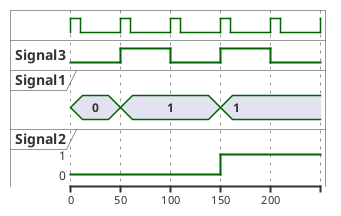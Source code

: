 {
  "sha1": "p2mjrgxg8t7xrhiusequy41mpnxmtjy",
  "insertion": {
    "when": "2024-06-04T17:28:40.635Z",
    "url": "http://forum.plantuml.net/9053/timing-diagrams-for-binary-signal-and-data-buses?show=9061#c9061",
    "user": "plantuml@gmail.com"
  }
}
@startuml
clock clk with period 50 pulse 10
binary "Signal3" as S3
concise "Signal1" as S1
robust "Signal2" as S2

@clk*0
S1 is 0
S2 is 0

@clk*1
S1 is 1
S3 is high

@clk*2
S3 is down

@clk*3
S1 is 1
S2 is 1
S3 is 1

@clk*4
S3 is down
@enduml

